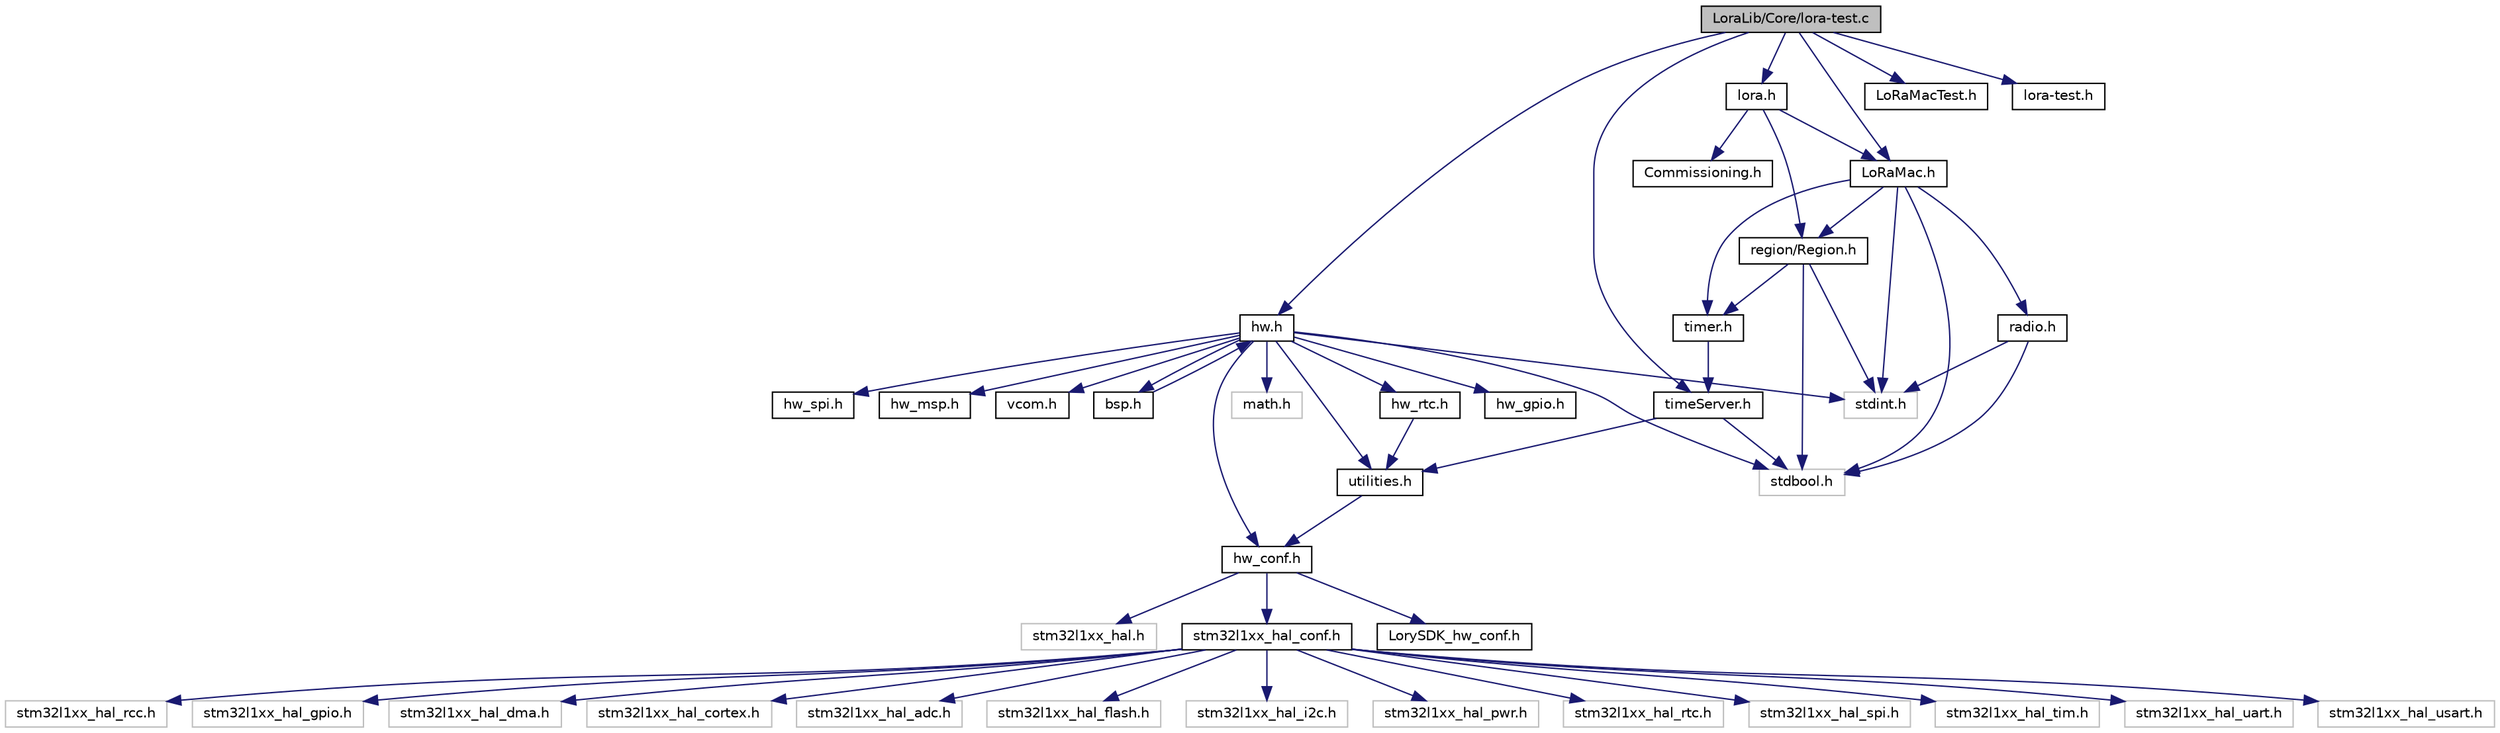 digraph "LoraLib/Core/lora-test.c"
{
  edge [fontname="Helvetica",fontsize="10",labelfontname="Helvetica",labelfontsize="10"];
  node [fontname="Helvetica",fontsize="10",shape=record];
  Node0 [label="LoraLib/Core/lora-test.c",height=0.2,width=0.4,color="black", fillcolor="grey75", style="filled", fontcolor="black"];
  Node0 -> Node1 [color="midnightblue",fontsize="10",style="solid"];
  Node1 [label="hw.h",height=0.2,width=0.4,color="black", fillcolor="white", style="filled",URL="$hw_8h.html"];
  Node1 -> Node2 [color="midnightblue",fontsize="10",style="solid"];
  Node2 [label="math.h",height=0.2,width=0.4,color="grey75", fillcolor="white", style="filled"];
  Node1 -> Node3 [color="midnightblue",fontsize="10",style="solid"];
  Node3 [label="stdbool.h",height=0.2,width=0.4,color="grey75", fillcolor="white", style="filled"];
  Node1 -> Node4 [color="midnightblue",fontsize="10",style="solid"];
  Node4 [label="stdint.h",height=0.2,width=0.4,color="grey75", fillcolor="white", style="filled"];
  Node1 -> Node5 [color="midnightblue",fontsize="10",style="solid"];
  Node5 [label="hw_conf.h",height=0.2,width=0.4,color="black", fillcolor="white", style="filled",URL="$hw__conf_8h.html"];
  Node5 -> Node6 [color="midnightblue",fontsize="10",style="solid"];
  Node6 [label="stm32l1xx_hal.h",height=0.2,width=0.4,color="grey75", fillcolor="white", style="filled"];
  Node5 -> Node7 [color="midnightblue",fontsize="10",style="solid"];
  Node7 [label="stm32l1xx_hal_conf.h",height=0.2,width=0.4,color="black", fillcolor="white", style="filled",URL="$stm32l1xx__hal__conf_8h.html",tooltip="HAL configuration file. "];
  Node7 -> Node8 [color="midnightblue",fontsize="10",style="solid"];
  Node8 [label="stm32l1xx_hal_rcc.h",height=0.2,width=0.4,color="grey75", fillcolor="white", style="filled"];
  Node7 -> Node9 [color="midnightblue",fontsize="10",style="solid"];
  Node9 [label="stm32l1xx_hal_gpio.h",height=0.2,width=0.4,color="grey75", fillcolor="white", style="filled"];
  Node7 -> Node10 [color="midnightblue",fontsize="10",style="solid"];
  Node10 [label="stm32l1xx_hal_dma.h",height=0.2,width=0.4,color="grey75", fillcolor="white", style="filled"];
  Node7 -> Node11 [color="midnightblue",fontsize="10",style="solid"];
  Node11 [label="stm32l1xx_hal_cortex.h",height=0.2,width=0.4,color="grey75", fillcolor="white", style="filled"];
  Node7 -> Node12 [color="midnightblue",fontsize="10",style="solid"];
  Node12 [label="stm32l1xx_hal_adc.h",height=0.2,width=0.4,color="grey75", fillcolor="white", style="filled"];
  Node7 -> Node13 [color="midnightblue",fontsize="10",style="solid"];
  Node13 [label="stm32l1xx_hal_flash.h",height=0.2,width=0.4,color="grey75", fillcolor="white", style="filled"];
  Node7 -> Node14 [color="midnightblue",fontsize="10",style="solid"];
  Node14 [label="stm32l1xx_hal_i2c.h",height=0.2,width=0.4,color="grey75", fillcolor="white", style="filled"];
  Node7 -> Node15 [color="midnightblue",fontsize="10",style="solid"];
  Node15 [label="stm32l1xx_hal_pwr.h",height=0.2,width=0.4,color="grey75", fillcolor="white", style="filled"];
  Node7 -> Node16 [color="midnightblue",fontsize="10",style="solid"];
  Node16 [label="stm32l1xx_hal_rtc.h",height=0.2,width=0.4,color="grey75", fillcolor="white", style="filled"];
  Node7 -> Node17 [color="midnightblue",fontsize="10",style="solid"];
  Node17 [label="stm32l1xx_hal_spi.h",height=0.2,width=0.4,color="grey75", fillcolor="white", style="filled"];
  Node7 -> Node18 [color="midnightblue",fontsize="10",style="solid"];
  Node18 [label="stm32l1xx_hal_tim.h",height=0.2,width=0.4,color="grey75", fillcolor="white", style="filled"];
  Node7 -> Node19 [color="midnightblue",fontsize="10",style="solid"];
  Node19 [label="stm32l1xx_hal_uart.h",height=0.2,width=0.4,color="grey75", fillcolor="white", style="filled"];
  Node7 -> Node20 [color="midnightblue",fontsize="10",style="solid"];
  Node20 [label="stm32l1xx_hal_usart.h",height=0.2,width=0.4,color="grey75", fillcolor="white", style="filled"];
  Node5 -> Node21 [color="midnightblue",fontsize="10",style="solid"];
  Node21 [label="LorySDK_hw_conf.h",height=0.2,width=0.4,color="black", fillcolor="white", style="filled",URL="$_lory_s_d_k__hw__conf_8h.html"];
  Node1 -> Node22 [color="midnightblue",fontsize="10",style="solid"];
  Node22 [label="hw_gpio.h",height=0.2,width=0.4,color="black", fillcolor="white", style="filled",URL="$hw__gpio_8h.html"];
  Node1 -> Node23 [color="midnightblue",fontsize="10",style="solid"];
  Node23 [label="hw_rtc.h",height=0.2,width=0.4,color="black", fillcolor="white", style="filled",URL="$hw__rtc_8h.html"];
  Node23 -> Node24 [color="midnightblue",fontsize="10",style="solid"];
  Node24 [label="utilities.h",height=0.2,width=0.4,color="black", fillcolor="white", style="filled",URL="$utilities_8h.html"];
  Node24 -> Node5 [color="midnightblue",fontsize="10",style="solid"];
  Node1 -> Node25 [color="midnightblue",fontsize="10",style="solid"];
  Node25 [label="hw_spi.h",height=0.2,width=0.4,color="black", fillcolor="white", style="filled",URL="$hw__spi_8h.html"];
  Node1 -> Node26 [color="midnightblue",fontsize="10",style="solid"];
  Node26 [label="hw_msp.h",height=0.2,width=0.4,color="black", fillcolor="white", style="filled",URL="$hw__msp_8h.html"];
  Node1 -> Node27 [color="midnightblue",fontsize="10",style="solid"];
  Node27 [label="vcom.h",height=0.2,width=0.4,color="black", fillcolor="white", style="filled",URL="$vcom_8h.html"];
  Node1 -> Node28 [color="midnightblue",fontsize="10",style="solid"];
  Node28 [label="bsp.h",height=0.2,width=0.4,color="black", fillcolor="white", style="filled",URL="$bsp_8h.html"];
  Node28 -> Node1 [color="midnightblue",fontsize="10",style="solid"];
  Node1 -> Node24 [color="midnightblue",fontsize="10",style="solid"];
  Node0 -> Node29 [color="midnightblue",fontsize="10",style="solid"];
  Node29 [label="LoRaMac.h",height=0.2,width=0.4,color="black", fillcolor="white", style="filled",URL="$_lo_ra_mac_8h.html",tooltip="LoRa MAC layer implementation "];
  Node29 -> Node4 [color="midnightblue",fontsize="10",style="solid"];
  Node29 -> Node3 [color="midnightblue",fontsize="10",style="solid"];
  Node29 -> Node30 [color="midnightblue",fontsize="10",style="solid"];
  Node30 [label="timer.h",height=0.2,width=0.4,color="black", fillcolor="white", style="filled",URL="$timer_8h.html"];
  Node30 -> Node31 [color="midnightblue",fontsize="10",style="solid"];
  Node31 [label="timeServer.h",height=0.2,width=0.4,color="black", fillcolor="white", style="filled",URL="$time_server_8h.html"];
  Node31 -> Node3 [color="midnightblue",fontsize="10",style="solid"];
  Node31 -> Node24 [color="midnightblue",fontsize="10",style="solid"];
  Node29 -> Node32 [color="midnightblue",fontsize="10",style="solid"];
  Node32 [label="radio.h",height=0.2,width=0.4,color="black", fillcolor="white", style="filled",URL="$radio_8h.html",tooltip="Radio driver API definition "];
  Node32 -> Node4 [color="midnightblue",fontsize="10",style="solid"];
  Node32 -> Node3 [color="midnightblue",fontsize="10",style="solid"];
  Node29 -> Node33 [color="midnightblue",fontsize="10",style="solid"];
  Node33 [label="region/Region.h",height=0.2,width=0.4,color="black", fillcolor="white", style="filled",URL="$_region_8h.html",tooltip="Region implementation. "];
  Node33 -> Node4 [color="midnightblue",fontsize="10",style="solid"];
  Node33 -> Node3 [color="midnightblue",fontsize="10",style="solid"];
  Node33 -> Node30 [color="midnightblue",fontsize="10",style="solid"];
  Node0 -> Node34 [color="midnightblue",fontsize="10",style="solid"];
  Node34 [label="LoRaMacTest.h",height=0.2,width=0.4,color="black", fillcolor="white", style="filled",URL="$_lo_ra_mac_test_8h.html",tooltip="LoRa MAC layer test function implementation "];
  Node0 -> Node35 [color="midnightblue",fontsize="10",style="solid"];
  Node35 [label="lora.h",height=0.2,width=0.4,color="black", fillcolor="white", style="filled",URL="$lora_8h.html"];
  Node35 -> Node36 [color="midnightblue",fontsize="10",style="solid"];
  Node36 [label="Commissioning.h",height=0.2,width=0.4,color="black", fillcolor="white", style="filled",URL="$_commissioning_8h.html",tooltip="End device commissioning parameters "];
  Node35 -> Node29 [color="midnightblue",fontsize="10",style="solid"];
  Node35 -> Node33 [color="midnightblue",fontsize="10",style="solid"];
  Node0 -> Node37 [color="midnightblue",fontsize="10",style="solid"];
  Node37 [label="lora-test.h",height=0.2,width=0.4,color="black", fillcolor="white", style="filled",URL="$lora-test_8h.html"];
  Node0 -> Node31 [color="midnightblue",fontsize="10",style="solid"];
}
